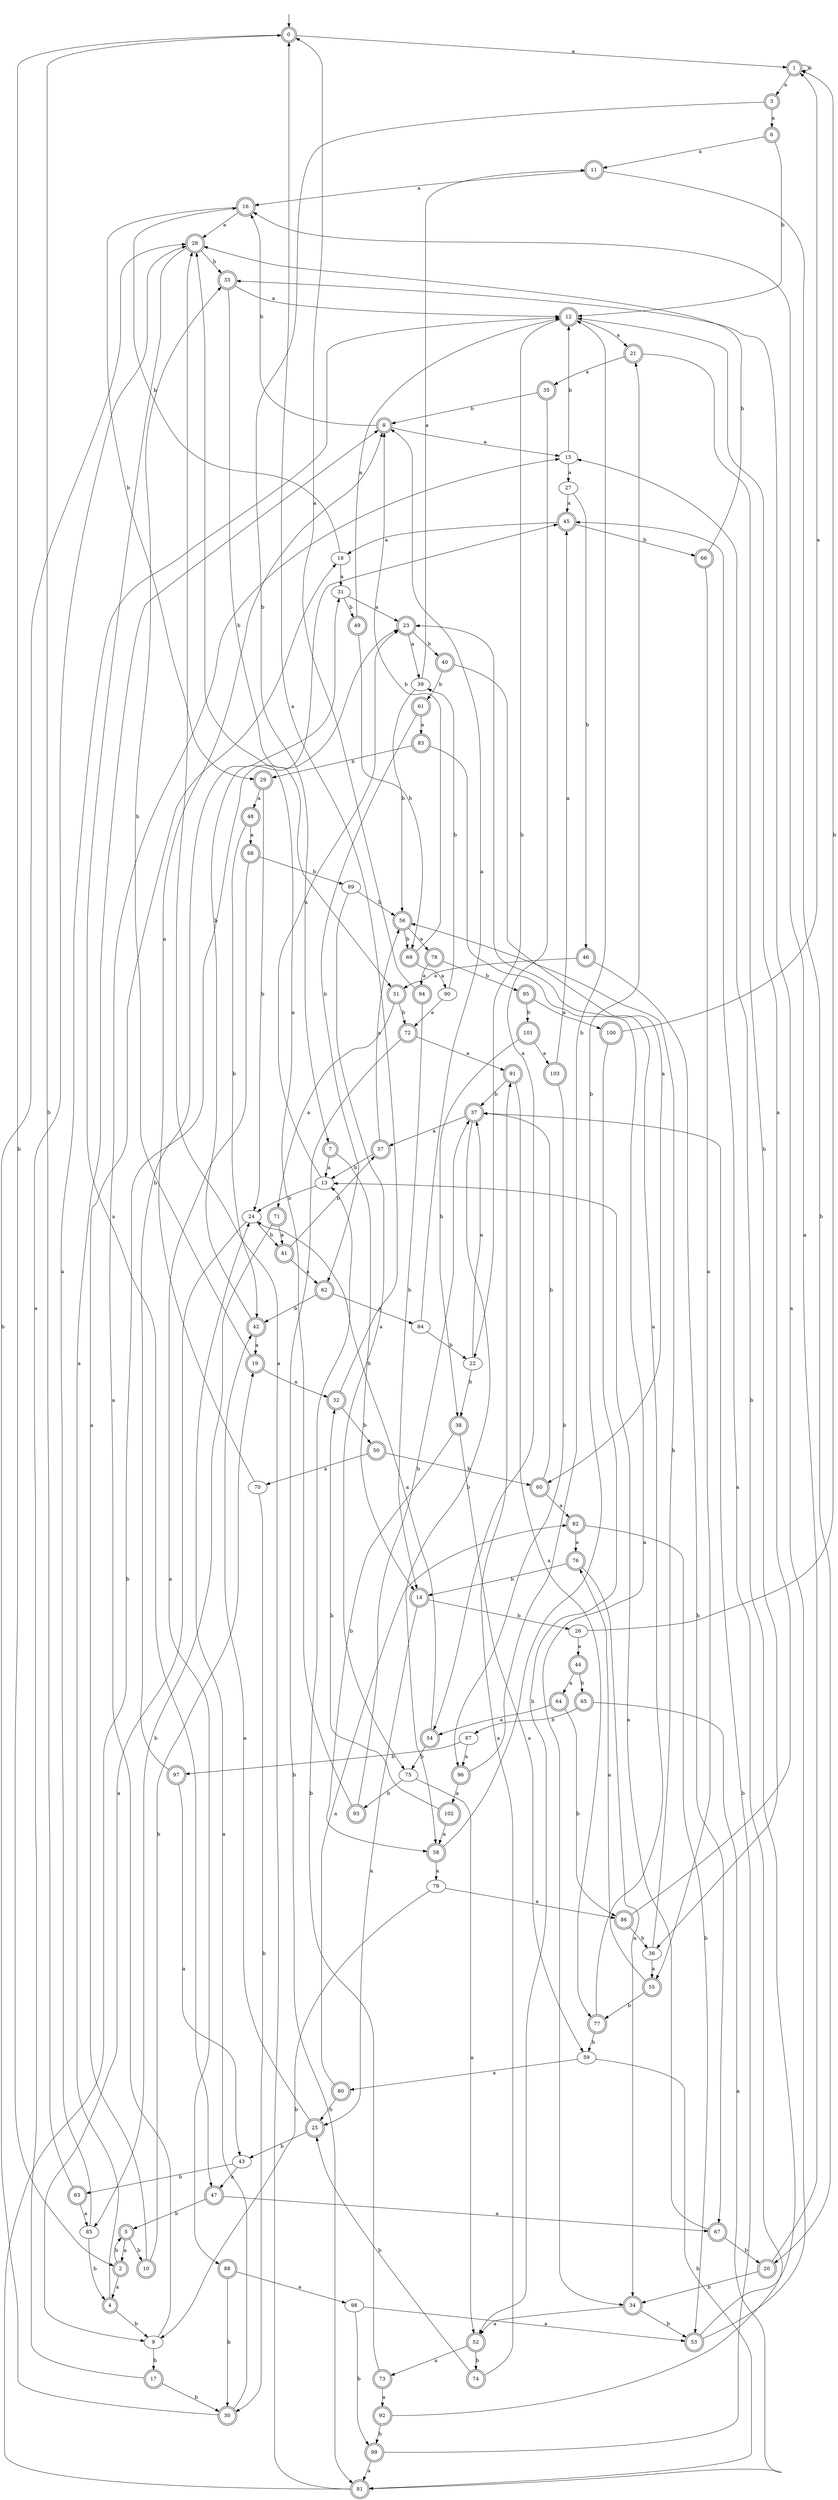 digraph RandomDFA {
  __start0 [label="", shape=none];
  __start0 -> 0 [label=""];
  0 [shape=circle] [shape=doublecircle]
  0 -> 1 [label="a"]
  0 -> 2 [label="b"]
  1 [shape=doublecircle]
  1 -> 3 [label="a"]
  1 -> 1 [label="b"]
  2 [shape=doublecircle]
  2 -> 4 [label="a"]
  2 -> 5 [label="b"]
  3 [shape=doublecircle]
  3 -> 6 [label="a"]
  3 -> 7 [label="b"]
  4 [shape=doublecircle]
  4 -> 8 [label="a"]
  4 -> 9 [label="b"]
  5 [shape=doublecircle]
  5 -> 2 [label="a"]
  5 -> 10 [label="b"]
  6 [shape=doublecircle]
  6 -> 11 [label="a"]
  6 -> 12 [label="b"]
  7 [shape=doublecircle]
  7 -> 13 [label="a"]
  7 -> 14 [label="b"]
  8 [shape=doublecircle]
  8 -> 15 [label="a"]
  8 -> 16 [label="b"]
  9
  9 -> 15 [label="a"]
  9 -> 17 [label="b"]
  10 [shape=doublecircle]
  10 -> 18 [label="a"]
  10 -> 19 [label="b"]
  11 [shape=doublecircle]
  11 -> 16 [label="a"]
  11 -> 20 [label="b"]
  12 [shape=doublecircle]
  12 -> 21 [label="a"]
  12 -> 22 [label="b"]
  13
  13 -> 23 [label="a"]
  13 -> 24 [label="b"]
  14 [shape=doublecircle]
  14 -> 25 [label="a"]
  14 -> 26 [label="b"]
  15
  15 -> 27 [label="a"]
  15 -> 12 [label="b"]
  16 [shape=doublecircle]
  16 -> 28 [label="a"]
  16 -> 29 [label="b"]
  17 [shape=doublecircle]
  17 -> 28 [label="a"]
  17 -> 30 [label="b"]
  18
  18 -> 31 [label="a"]
  18 -> 16 [label="b"]
  19 [shape=doublecircle]
  19 -> 32 [label="a"]
  19 -> 33 [label="b"]
  20 [shape=doublecircle]
  20 -> 16 [label="a"]
  20 -> 34 [label="b"]
  21 [shape=doublecircle]
  21 -> 35 [label="a"]
  21 -> 36 [label="b"]
  22
  22 -> 37 [label="a"]
  22 -> 38 [label="b"]
  23 [shape=doublecircle]
  23 -> 39 [label="a"]
  23 -> 40 [label="b"]
  24
  24 -> 9 [label="a"]
  24 -> 41 [label="b"]
  25 [shape=doublecircle]
  25 -> 42 [label="a"]
  25 -> 43 [label="b"]
  26
  26 -> 44 [label="a"]
  26 -> 1 [label="b"]
  27
  27 -> 45 [label="a"]
  27 -> 46 [label="b"]
  28 [shape=doublecircle]
  28 -> 47 [label="a"]
  28 -> 33 [label="b"]
  29 [shape=doublecircle]
  29 -> 48 [label="a"]
  29 -> 24 [label="b"]
  30 [shape=doublecircle]
  30 -> 24 [label="a"]
  30 -> 28 [label="b"]
  31
  31 -> 23 [label="a"]
  31 -> 49 [label="b"]
  32 [shape=doublecircle]
  32 -> 0 [label="a"]
  32 -> 50 [label="b"]
  33 [shape=doublecircle]
  33 -> 12 [label="a"]
  33 -> 51 [label="b"]
  34 [shape=doublecircle]
  34 -> 52 [label="a"]
  34 -> 53 [label="b"]
  35 [shape=doublecircle]
  35 -> 54 [label="a"]
  35 -> 8 [label="b"]
  36
  36 -> 55 [label="a"]
  36 -> 56 [label="b"]
  37 [shape=doublecircle]
  37 -> 57 [label="a"]
  37 -> 58 [label="b"]
  38 [shape=doublecircle]
  38 -> 59 [label="a"]
  38 -> 58 [label="b"]
  39
  39 -> 11 [label="a"]
  39 -> 56 [label="b"]
  40 [shape=doublecircle]
  40 -> 60 [label="a"]
  40 -> 61 [label="b"]
  41 [shape=doublecircle]
  41 -> 62 [label="a"]
  41 -> 57 [label="b"]
  42 [shape=doublecircle]
  42 -> 19 [label="a"]
  42 -> 45 [label="b"]
  43
  43 -> 47 [label="a"]
  43 -> 63 [label="b"]
  44 [shape=doublecircle]
  44 -> 64 [label="a"]
  44 -> 65 [label="b"]
  45 [shape=doublecircle]
  45 -> 18 [label="a"]
  45 -> 66 [label="b"]
  46 [shape=doublecircle]
  46 -> 51 [label="a"]
  46 -> 67 [label="b"]
  47 [shape=doublecircle]
  47 -> 67 [label="a"]
  47 -> 5 [label="b"]
  48 [shape=doublecircle]
  48 -> 68 [label="a"]
  48 -> 42 [label="b"]
  49 [shape=doublecircle]
  49 -> 12 [label="a"]
  49 -> 69 [label="b"]
  50 [shape=doublecircle]
  50 -> 70 [label="a"]
  50 -> 60 [label="b"]
  51 [shape=doublecircle]
  51 -> 71 [label="a"]
  51 -> 72 [label="b"]
  52 [shape=doublecircle]
  52 -> 73 [label="a"]
  52 -> 74 [label="b"]
  53 [shape=doublecircle]
  53 -> 33 [label="a"]
  53 -> 15 [label="b"]
  54 [shape=doublecircle]
  54 -> 24 [label="a"]
  54 -> 75 [label="b"]
  55 [shape=doublecircle]
  55 -> 76 [label="a"]
  55 -> 77 [label="b"]
  56 [shape=doublecircle]
  56 -> 78 [label="a"]
  56 -> 69 [label="b"]
  57 [shape=doublecircle]
  57 -> 56 [label="a"]
  57 -> 13 [label="b"]
  58 [shape=doublecircle]
  58 -> 79 [label="a"]
  58 -> 21 [label="b"]
  59
  59 -> 80 [label="a"]
  59 -> 81 [label="b"]
  60 [shape=doublecircle]
  60 -> 82 [label="a"]
  60 -> 37 [label="b"]
  61 [shape=doublecircle]
  61 -> 83 [label="a"]
  61 -> 62 [label="b"]
  62 [shape=doublecircle]
  62 -> 84 [label="a"]
  62 -> 42 [label="b"]
  63 [shape=doublecircle]
  63 -> 85 [label="a"]
  63 -> 0 [label="b"]
  64 [shape=doublecircle]
  64 -> 54 [label="a"]
  64 -> 86 [label="b"]
  65 [shape=doublecircle]
  65 -> 81 [label="a"]
  65 -> 87 [label="b"]
  66 [shape=doublecircle]
  66 -> 55 [label="a"]
  66 -> 28 [label="b"]
  67 [shape=doublecircle]
  67 -> 13 [label="a"]
  67 -> 20 [label="b"]
  68 [shape=doublecircle]
  68 -> 88 [label="a"]
  68 -> 89 [label="b"]
  69 [shape=doublecircle]
  69 -> 90 [label="a"]
  69 -> 8 [label="b"]
  70
  70 -> 8 [label="a"]
  70 -> 30 [label="b"]
  71 [shape=doublecircle]
  71 -> 41 [label="a"]
  71 -> 85 [label="b"]
  72 [shape=doublecircle]
  72 -> 91 [label="a"]
  72 -> 81 [label="b"]
  73 [shape=doublecircle]
  73 -> 92 [label="a"]
  73 -> 13 [label="b"]
  74 [shape=doublecircle]
  74 -> 91 [label="a"]
  74 -> 25 [label="b"]
  75
  75 -> 52 [label="a"]
  75 -> 93 [label="b"]
  76 [shape=doublecircle]
  76 -> 34 [label="a"]
  76 -> 14 [label="b"]
  77 [shape=doublecircle]
  77 -> 23 [label="a"]
  77 -> 59 [label="b"]
  78 [shape=doublecircle]
  78 -> 94 [label="a"]
  78 -> 95 [label="b"]
  79
  79 -> 86 [label="a"]
  79 -> 9 [label="b"]
  80 [shape=doublecircle]
  80 -> 82 [label="a"]
  80 -> 25 [label="b"]
  81 [shape=doublecircle]
  81 -> 28 [label="a"]
  81 -> 23 [label="b"]
  82 [shape=doublecircle]
  82 -> 76 [label="a"]
  82 -> 53 [label="b"]
  83 [shape=doublecircle]
  83 -> 34 [label="a"]
  83 -> 29 [label="b"]
  84
  84 -> 8 [label="a"]
  84 -> 22 [label="b"]
  85
  85 -> 12 [label="a"]
  85 -> 4 [label="b"]
  86 [shape=doublecircle]
  86 -> 12 [label="a"]
  86 -> 36 [label="b"]
  87
  87 -> 96 [label="a"]
  87 -> 97 [label="b"]
  88 [shape=doublecircle]
  88 -> 98 [label="a"]
  88 -> 30 [label="b"]
  89
  89 -> 75 [label="a"]
  89 -> 56 [label="b"]
  90
  90 -> 72 [label="a"]
  90 -> 39 [label="b"]
  91 [shape=doublecircle]
  91 -> 77 [label="a"]
  91 -> 37 [label="b"]
  92 [shape=doublecircle]
  92 -> 45 [label="a"]
  92 -> 99 [label="b"]
  93 [shape=doublecircle]
  93 -> 28 [label="a"]
  93 -> 37 [label="b"]
  94 [shape=doublecircle]
  94 -> 0 [label="a"]
  94 -> 14 [label="b"]
  95 [shape=doublecircle]
  95 -> 100 [label="a"]
  95 -> 101 [label="b"]
  96 [shape=doublecircle]
  96 -> 102 [label="a"]
  96 -> 12 [label="b"]
  97 [shape=doublecircle]
  97 -> 43 [label="a"]
  97 -> 31 [label="b"]
  98
  98 -> 53 [label="a"]
  98 -> 99 [label="b"]
  99 [shape=doublecircle]
  99 -> 81 [label="a"]
  99 -> 37 [label="b"]
  100 [shape=doublecircle]
  100 -> 1 [label="a"]
  100 -> 52 [label="b"]
  101 [shape=doublecircle]
  101 -> 103 [label="a"]
  101 -> 38 [label="b"]
  102 [shape=doublecircle]
  102 -> 58 [label="a"]
  102 -> 32 [label="b"]
  103 [shape=doublecircle]
  103 -> 45 [label="a"]
  103 -> 96 [label="b"]
}
